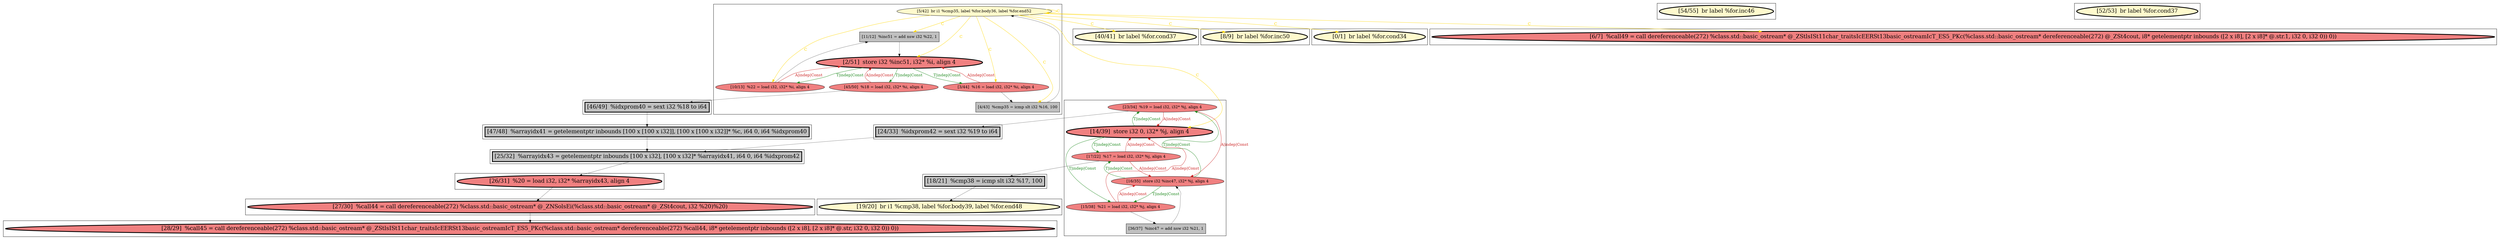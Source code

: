 
digraph G {



node1555->node1550 [style=solid,color=gold,label="C",penwidth=1.0,fontcolor=gold ]
node1560->node1563 [style=solid,color=firebrick3,label="A|indep|Const",penwidth=1.0,fontcolor=firebrick3 ]
node1552->node1556 [style=solid,color=forestgreen,label="T|indep|Const",penwidth=1.0,fontcolor=forestgreen ]
node1564->node1563 [style=solid,color=firebrick3,label="A|indep|Const",penwidth=1.0,fontcolor=firebrick3 ]
node1560->node1566 [style=solid,color=black,label="",penwidth=0.5,fontcolor=black ]
node1555->node1555 [style=solid,color=gold,label="C",penwidth=1.0,fontcolor=gold ]
node1553->node1552 [style=solid,color=firebrick3,label="A|indep|Const",penwidth=1.0,fontcolor=firebrick3 ]
node1570->node1567 [style=solid,color=black,label="",penwidth=0.5,fontcolor=black ]
node1555->node1565 [style=solid,color=gold,label="C",penwidth=1.0,fontcolor=gold ]
node1572->node1549 [style=solid,color=black,label="",penwidth=0.5,fontcolor=black ]
node1551->node1550 [style=solid,color=black,label="",penwidth=0.5,fontcolor=black ]
node1552->node1551 [style=solid,color=forestgreen,label="T|indep|Const",penwidth=1.0,fontcolor=forestgreen ]
node1569->node1574 [style=solid,color=black,label="",penwidth=0.5,fontcolor=black ]
node1555->node1552 [style=solid,color=gold,label="C",penwidth=1.0,fontcolor=gold ]
node1551->node1552 [style=solid,color=firebrick3,label="A|indep|Const",penwidth=1.0,fontcolor=firebrick3 ]
node1555->node1575 [style=solid,color=gold,label="C",penwidth=1.0,fontcolor=gold ]
node1555->node1548 [style=solid,color=gold,label="C",penwidth=1.0,fontcolor=gold ]
node1555->node1563 [style=solid,color=gold,label="C",penwidth=1.0,fontcolor=gold ]
node1563->node1560 [style=solid,color=forestgreen,label="T|indep|Const",penwidth=1.0,fontcolor=forestgreen ]
node1563->node1564 [style=solid,color=forestgreen,label="T|indep|Const",penwidth=1.0,fontcolor=forestgreen ]
node1568->node1569 [style=solid,color=black,label="",penwidth=0.5,fontcolor=black ]
node1556->node1552 [style=solid,color=firebrick3,label="A|indep|Const",penwidth=1.0,fontcolor=firebrick3 ]
node1552->node1553 [style=solid,color=forestgreen,label="T|indep|Const",penwidth=1.0,fontcolor=forestgreen ]
node1564->node1562 [style=solid,color=firebrick3,label="A|indep|Const",penwidth=1.0,fontcolor=firebrick3 ]
node1555->node1554 [style=solid,color=gold,label="C",penwidth=1.0,fontcolor=gold ]
node1566->node1568 [style=solid,color=black,label="",penwidth=0.5,fontcolor=black ]
node1555->node1556 [style=solid,color=gold,label="C",penwidth=1.0,fontcolor=gold ]
node1555->node1573 [style=solid,color=gold,label="C",penwidth=1.0,fontcolor=gold ]
node1562->node1564 [style=solid,color=forestgreen,label="T|indep|Const",penwidth=1.0,fontcolor=forestgreen ]
node1561->node1562 [style=solid,color=black,label="",penwidth=0.5,fontcolor=black ]
node1559->node1570 [style=solid,color=black,label="",penwidth=0.5,fontcolor=black ]
node1550->node1552 [style=solid,color=black,label="",penwidth=0.5,fontcolor=black ]
node1553->node1572 [style=solid,color=black,label="",penwidth=0.5,fontcolor=black ]
node1556->node1554 [style=solid,color=black,label="",penwidth=0.5,fontcolor=black ]
node1562->node1560 [style=solid,color=forestgreen,label="T|indep|Const",penwidth=1.0,fontcolor=forestgreen ]
node1560->node1562 [style=solid,color=firebrick3,label="A|indep|Const",penwidth=1.0,fontcolor=firebrick3 ]
node1574->node1571 [style=solid,color=black,label="",penwidth=0.5,fontcolor=black ]
node1564->node1561 [style=solid,color=black,label="",penwidth=0.5,fontcolor=black ]
node1554->node1555 [style=solid,color=black,label="",penwidth=0.5,fontcolor=black ]
node1562->node1559 [style=solid,color=forestgreen,label="T|indep|Const",penwidth=1.0,fontcolor=forestgreen ]
node1549->node1568 [style=solid,color=black,label="",penwidth=0.5,fontcolor=black ]
node1559->node1562 [style=solid,color=firebrick3,label="A|indep|Const",penwidth=1.0,fontcolor=firebrick3 ]
node1563->node1559 [style=solid,color=forestgreen,label="T|indep|Const",penwidth=1.0,fontcolor=forestgreen ]
node1555->node1551 [style=solid,color=gold,label="C",penwidth=1.0,fontcolor=gold ]
node1559->node1563 [style=solid,color=firebrick3,label="A|indep|Const",penwidth=1.0,fontcolor=firebrick3 ]


subgraph cluster16 {


node1575 [penwidth=3.0,fontsize=20,fillcolor=lemonchiffon,label="[8/9]  br label %for.inc50",shape=ellipse,style=filled ]



}

subgraph cluster4 {


node1558 [penwidth=3.0,fontsize=20,fillcolor=lemonchiffon,label="[54/55]  br label %for.inc46",shape=ellipse,style=filled ]



}

subgraph cluster3 {


node1557 [penwidth=3.0,fontsize=20,fillcolor=lemonchiffon,label="[52/53]  br label %for.cond37",shape=ellipse,style=filled ]



}

subgraph cluster2 {


node1556 [fillcolor=lightcoral,label="[3/44]  %16 = load i32, i32* %i, align 4",shape=ellipse,style=filled ]
node1551 [fillcolor=lightcoral,label="[10/13]  %22 = load i32, i32* %i, align 4",shape=ellipse,style=filled ]
node1550 [fillcolor=grey,label="[11/12]  %inc51 = add nsw i32 %22, 1",shape=rectangle,style=filled ]
node1555 [fillcolor=lemonchiffon,label="[5/42]  br i1 %cmp35, label %for.body36, label %for.end52",shape=ellipse,style=filled ]
node1553 [fillcolor=lightcoral,label="[45/50]  %18 = load i32, i32* %i, align 4",shape=ellipse,style=filled ]
node1554 [fillcolor=grey,label="[4/43]  %cmp35 = icmp slt i32 %16, 100",shape=rectangle,style=filled ]
node1552 [penwidth=3.0,fontsize=20,fillcolor=lightcoral,label="[2/51]  store i32 %inc51, i32* %i, align 4",shape=ellipse,style=filled ]



}

subgraph cluster1 {


node1549 [penwidth=3.0,fontsize=20,fillcolor=grey,label="[47/48]  %arrayidx41 = getelementptr inbounds [100 x [100 x i32]], [100 x [100 x i32]]* %c, i64 0, i64 %idxprom40",shape=rectangle,style=filled ]



}

subgraph cluster12 {


node1571 [penwidth=3.0,fontsize=20,fillcolor=lightcoral,label="[28/29]  %call45 = call dereferenceable(272) %class.std::basic_ostream* @_ZStlsISt11char_traitsIcEERSt13basic_ostreamIcT_ES5_PKc(%class.std::basic_ostream* dereferenceable(272) %call44, i8* getelementptr inbounds ([2 x i8], [2 x i8]* @.str, i32 0, i32 0)) 0))",shape=ellipse,style=filled ]



}

subgraph cluster5 {


node1564 [fillcolor=lightcoral,label="[15/38]  %21 = load i32, i32* %j, align 4",shape=ellipse,style=filled ]
node1563 [penwidth=3.0,fontsize=20,fillcolor=lightcoral,label="[14/39]  store i32 0, i32* %j, align 4",shape=ellipse,style=filled ]
node1562 [fillcolor=lightcoral,label="[16/35]  store i32 %inc47, i32* %j, align 4",shape=ellipse,style=filled ]
node1561 [fillcolor=grey,label="[36/37]  %inc47 = add nsw i32 %21, 1",shape=rectangle,style=filled ]
node1559 [fillcolor=lightcoral,label="[17/22]  %17 = load i32, i32* %j, align 4",shape=ellipse,style=filled ]
node1560 [fillcolor=lightcoral,label="[23/34]  %19 = load i32, i32* %j, align 4",shape=ellipse,style=filled ]



}

subgraph cluster0 {


node1548 [penwidth=3.0,fontsize=20,fillcolor=lemonchiffon,label="[0/1]  br label %for.cond34",shape=ellipse,style=filled ]



}

subgraph cluster6 {


node1565 [penwidth=3.0,fontsize=20,fillcolor=lemonchiffon,label="[40/41]  br label %for.cond37",shape=ellipse,style=filled ]



}

subgraph cluster14 {


node1573 [penwidth=3.0,fontsize=20,fillcolor=lightcoral,label="[6/7]  %call49 = call dereferenceable(272) %class.std::basic_ostream* @_ZStlsISt11char_traitsIcEERSt13basic_ostreamIcT_ES5_PKc(%class.std::basic_ostream* dereferenceable(272) @_ZSt4cout, i8* getelementptr inbounds ([2 x i8], [2 x i8]* @.str.1, i32 0, i32 0)) 0))",shape=ellipse,style=filled ]



}

subgraph cluster7 {


node1566 [penwidth=3.0,fontsize=20,fillcolor=grey,label="[24/33]  %idxprom42 = sext i32 %19 to i64",shape=rectangle,style=filled ]



}

subgraph cluster8 {


node1567 [penwidth=3.0,fontsize=20,fillcolor=lemonchiffon,label="[19/20]  br i1 %cmp38, label %for.body39, label %for.end48",shape=ellipse,style=filled ]



}

subgraph cluster9 {


node1568 [penwidth=3.0,fontsize=20,fillcolor=grey,label="[25/32]  %arrayidx43 = getelementptr inbounds [100 x i32], [100 x i32]* %arrayidx41, i64 0, i64 %idxprom42",shape=rectangle,style=filled ]



}

subgraph cluster10 {


node1569 [penwidth=3.0,fontsize=20,fillcolor=lightcoral,label="[26/31]  %20 = load i32, i32* %arrayidx43, align 4",shape=ellipse,style=filled ]



}

subgraph cluster11 {


node1570 [penwidth=3.0,fontsize=20,fillcolor=grey,label="[18/21]  %cmp38 = icmp slt i32 %17, 100",shape=rectangle,style=filled ]



}

subgraph cluster13 {


node1572 [penwidth=3.0,fontsize=20,fillcolor=grey,label="[46/49]  %idxprom40 = sext i32 %18 to i64",shape=rectangle,style=filled ]



}

subgraph cluster15 {


node1574 [penwidth=3.0,fontsize=20,fillcolor=lightcoral,label="[27/30]  %call44 = call dereferenceable(272) %class.std::basic_ostream* @_ZNSolsEi(%class.std::basic_ostream* @_ZSt4cout, i32 %20)%20)",shape=ellipse,style=filled ]



}

}
